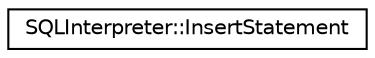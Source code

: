 digraph "Graphical Class Hierarchy"
{
 // LATEX_PDF_SIZE
  edge [fontname="Helvetica",fontsize="10",labelfontname="Helvetica",labelfontsize="10"];
  node [fontname="Helvetica",fontsize="10",shape=record];
  rankdir="LR";
  Node0 [label="SQLInterpreter::InsertStatement",height=0.2,width=0.4,color="black", fillcolor="white", style="filled",URL="$class_s_q_l_interpreter_1_1_insert_statement.html",tooltip=" "];
}
